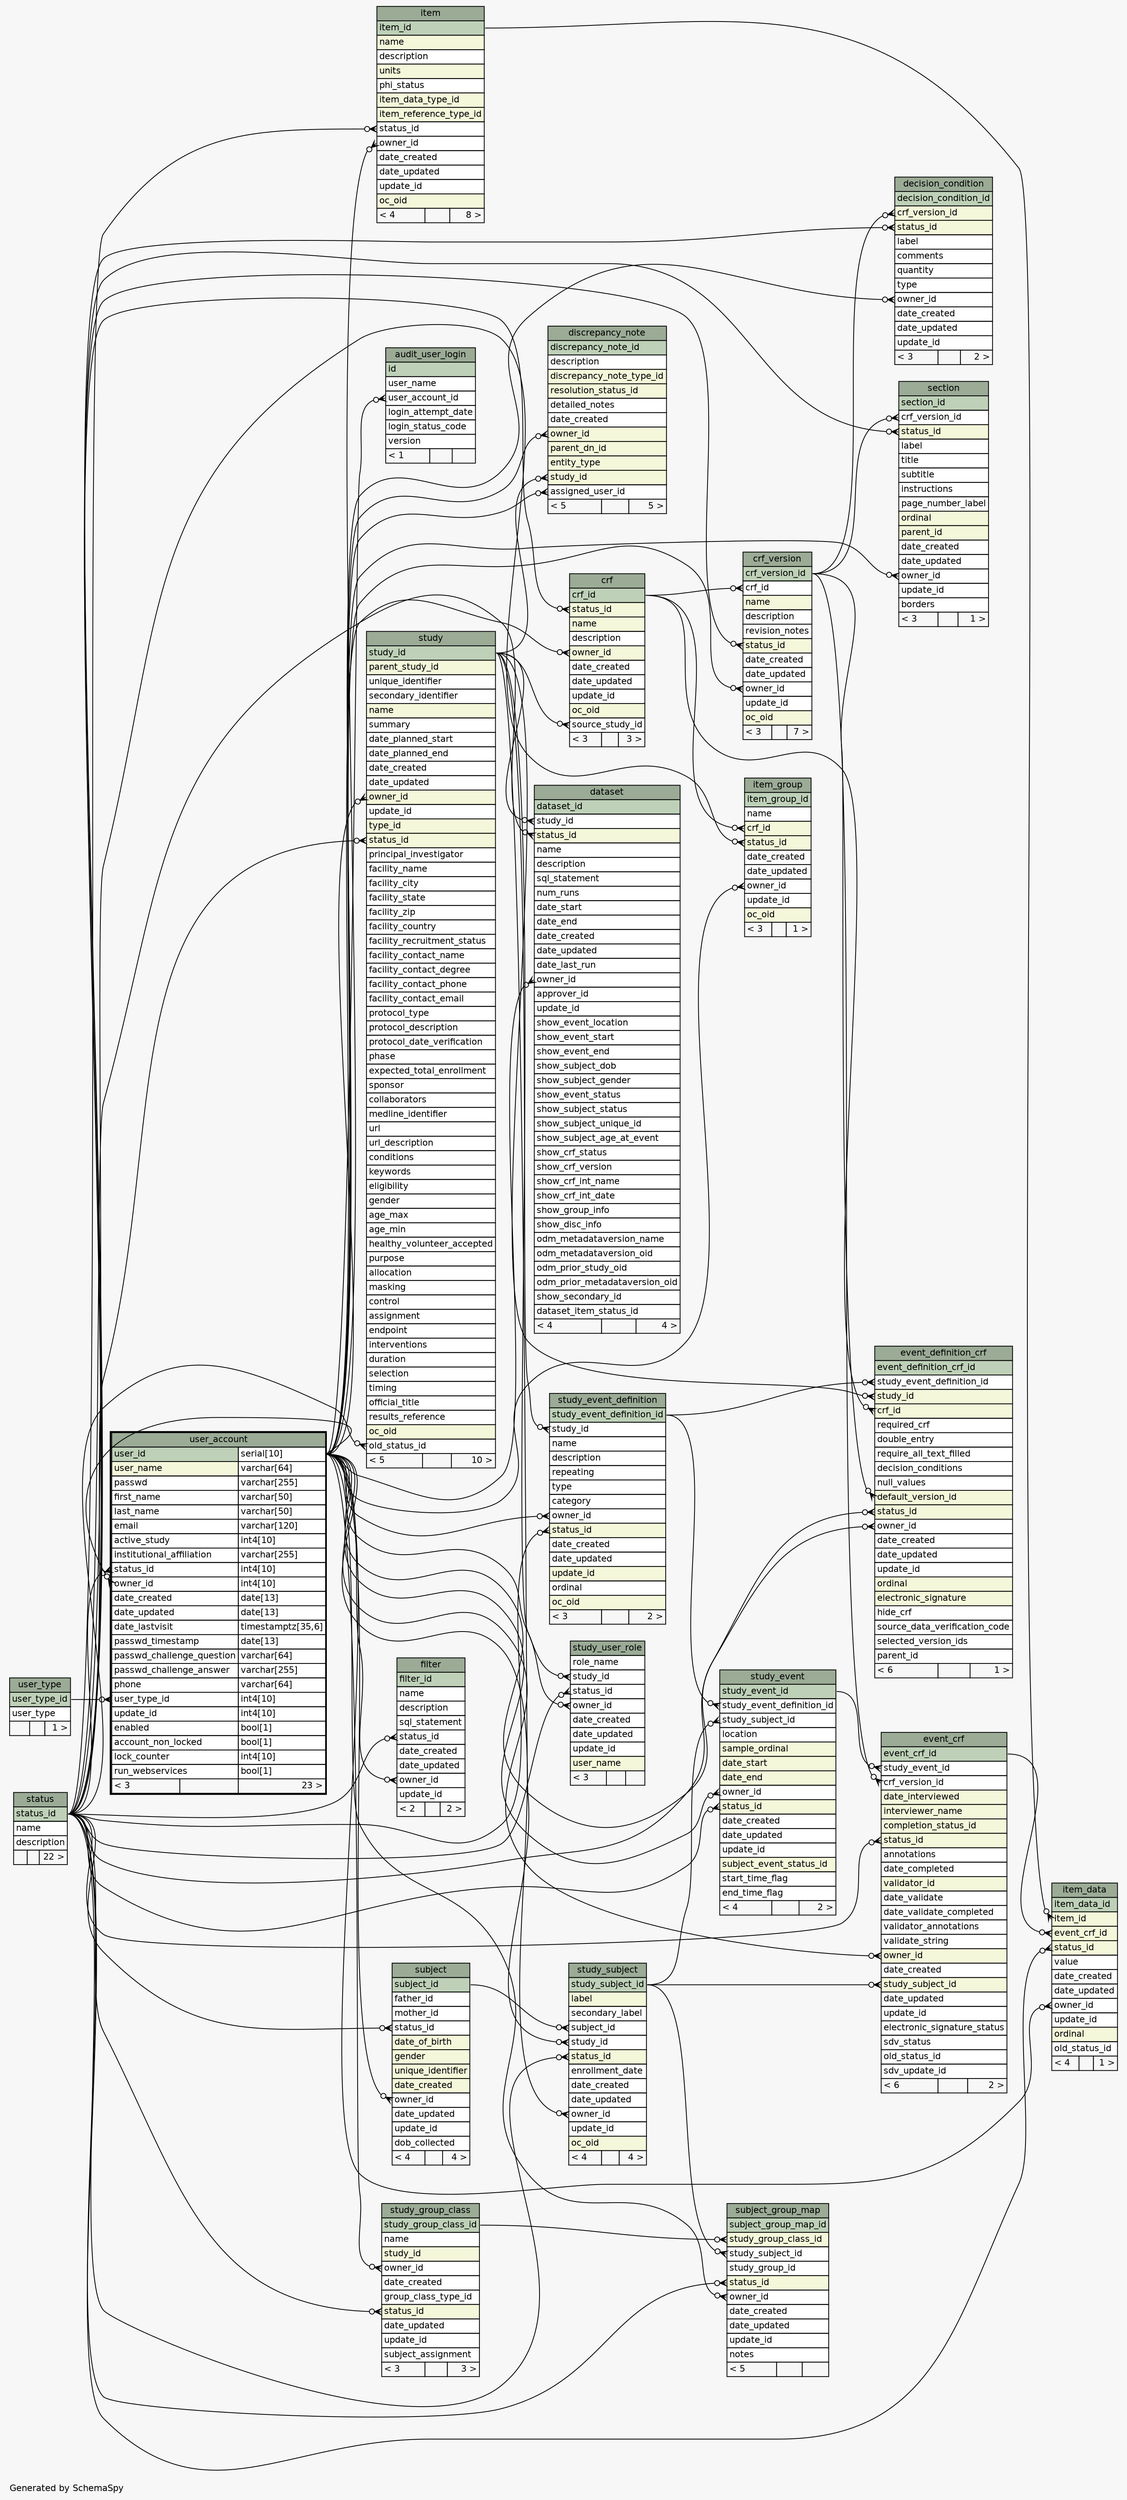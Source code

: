 // dot 2.28.0 on Windows Vista 6.0
// SchemaSpy rev 590
digraph "oneDegreeRelationshipsDiagram" {
  graph [
    rankdir="RL"
    bgcolor="#f7f7f7"
    label="\nGenerated by SchemaSpy"
    labeljust="l"
    nodesep="0.18"
    ranksep="0.46"
    fontname="Helvetica"
    fontsize="11"
  ];
  node [
    fontname="Helvetica"
    fontsize="11"
    shape="plaintext"
  ];
  edge [
    arrowsize="0.8"
  ];
  "audit_user_login":"user_account_id":w -> "user_account":"user_id.type":e [arrowhead=none dir=back arrowtail=crowodot];
  "crf":"owner_id":w -> "user_account":"user_id.type":e [arrowhead=none dir=back arrowtail=crowodot];
  "crf":"source_study_id":w -> "study":"study_id":e [arrowhead=none dir=back arrowtail=crowodot];
  "crf":"status_id":w -> "status":"status_id":e [arrowhead=none dir=back arrowtail=crowodot];
  "crf_version":"crf_id":w -> "crf":"crf_id":e [arrowhead=none dir=back arrowtail=crowodot];
  "crf_version":"owner_id":w -> "user_account":"user_id.type":e [arrowhead=none dir=back arrowtail=crowodot];
  "crf_version":"status_id":w -> "status":"status_id":e [arrowhead=none dir=back arrowtail=crowodot];
  "dataset":"owner_id":w -> "user_account":"user_id.type":e [arrowhead=none dir=back arrowtail=crowodot];
  "dataset":"status_id":w -> "status":"status_id":e [arrowhead=none dir=back arrowtail=crowodot];
  "dataset":"study_id":w -> "study":"study_id":e [arrowhead=none dir=back arrowtail=crowodot];
  "decision_condition":"crf_version_id":w -> "crf_version":"crf_version_id":e [arrowhead=none dir=back arrowtail=crowodot];
  "decision_condition":"owner_id":w -> "user_account":"user_id.type":e [arrowhead=none dir=back arrowtail=crowodot];
  "decision_condition":"status_id":w -> "status":"status_id":e [arrowhead=none dir=back arrowtail=crowodot];
  "discrepancy_note":"assigned_user_id":w -> "user_account":"user_id.type":e [arrowhead=none dir=back arrowtail=crowodot];
  "discrepancy_note":"owner_id":w -> "user_account":"user_id.type":e [arrowhead=none dir=back arrowtail=crowodot];
  "discrepancy_note":"study_id":w -> "study":"study_id":e [arrowhead=none dir=back arrowtail=crowodot];
  "event_crf":"crf_version_id":w -> "crf_version":"crf_version_id":e [arrowhead=none dir=back arrowtail=crowodot];
  "event_crf":"owner_id":w -> "user_account":"user_id.type":e [arrowhead=none dir=back arrowtail=crowodot];
  "event_crf":"status_id":w -> "status":"status_id":e [arrowhead=none dir=back arrowtail=crowodot];
  "event_crf":"study_event_id":w -> "study_event":"study_event_id":e [arrowhead=none dir=back arrowtail=crowodot];
  "event_crf":"study_subject_id":w -> "study_subject":"study_subject_id":e [arrowhead=none dir=back arrowtail=crowodot];
  "event_definition_crf":"crf_id":w -> "crf":"crf_id":e [arrowhead=none dir=back arrowtail=crowodot];
  "event_definition_crf":"default_version_id":w -> "crf_version":"crf_version_id":e [arrowhead=none dir=back arrowtail=crowodot];
  "event_definition_crf":"owner_id":w -> "user_account":"user_id.type":e [arrowhead=none dir=back arrowtail=crowodot];
  "event_definition_crf":"status_id":w -> "status":"status_id":e [arrowhead=none dir=back arrowtail=crowodot];
  "event_definition_crf":"study_event_definition_id":w -> "study_event_definition":"study_event_definition_id":e [arrowhead=none dir=back arrowtail=crowodot];
  "event_definition_crf":"study_id":w -> "study":"study_id":e [arrowhead=none dir=back arrowtail=crowodot];
  "filter":"owner_id":w -> "user_account":"user_id.type":e [arrowhead=none dir=back arrowtail=crowodot];
  "filter":"status_id":w -> "status":"status_id":e [arrowhead=none dir=back arrowtail=crowodot];
  "item":"owner_id":w -> "user_account":"user_id.type":e [arrowhead=none dir=back arrowtail=crowodot];
  "item":"status_id":w -> "status":"status_id":e [arrowhead=none dir=back arrowtail=crowodot];
  "item_data":"event_crf_id":w -> "event_crf":"event_crf_id":e [arrowhead=none dir=back arrowtail=crowodot];
  "item_data":"item_id":w -> "item":"item_id":e [arrowhead=none dir=back arrowtail=crowodot];
  "item_data":"owner_id":w -> "user_account":"user_id.type":e [arrowhead=none dir=back arrowtail=crowodot];
  "item_data":"status_id":w -> "status":"status_id":e [arrowhead=none dir=back arrowtail=crowodot];
  "item_group":"crf_id":w -> "crf":"crf_id":e [arrowhead=none dir=back arrowtail=crowodot];
  "item_group":"owner_id":w -> "user_account":"user_id.type":e [arrowhead=none dir=back arrowtail=crowodot];
  "item_group":"status_id":w -> "status":"status_id":e [arrowhead=none dir=back arrowtail=crowodot];
  "section":"crf_version_id":w -> "crf_version":"crf_version_id":e [arrowhead=none dir=back arrowtail=crowodot];
  "section":"owner_id":w -> "user_account":"user_id.type":e [arrowhead=none dir=back arrowtail=crowodot];
  "section":"status_id":w -> "status":"status_id":e [arrowhead=none dir=back arrowtail=crowodot];
  "study":"old_status_id":w -> "status":"status_id":e [arrowhead=none dir=back arrowtail=crowodot];
  "study":"owner_id":w -> "user_account":"user_id.type":e [arrowhead=none dir=back arrowtail=crowodot];
  "study":"status_id":w -> "status":"status_id":e [arrowhead=none dir=back arrowtail=crowodot];
  "study_event":"owner_id":w -> "user_account":"user_id.type":e [arrowhead=none dir=back arrowtail=crowodot];
  "study_event":"status_id":w -> "status":"status_id":e [arrowhead=none dir=back arrowtail=crowodot];
  "study_event":"study_event_definition_id":w -> "study_event_definition":"study_event_definition_id":e [arrowhead=none dir=back arrowtail=crowodot];
  "study_event":"study_subject_id":w -> "study_subject":"study_subject_id":e [arrowhead=none dir=back arrowtail=crowodot];
  "study_event_definition":"owner_id":w -> "user_account":"user_id.type":e [arrowhead=none dir=back arrowtail=crowodot];
  "study_event_definition":"status_id":w -> "status":"status_id":e [arrowhead=none dir=back arrowtail=crowodot];
  "study_event_definition":"study_id":w -> "study":"study_id":e [arrowhead=none dir=back arrowtail=crowodot];
  "study_group_class":"owner_id":w -> "user_account":"user_id.type":e [arrowhead=none dir=back arrowtail=crowodot];
  "study_group_class":"status_id":w -> "status":"status_id":e [arrowhead=none dir=back arrowtail=crowodot];
  "study_subject":"owner_id":w -> "user_account":"user_id.type":e [arrowhead=none dir=back arrowtail=crowodot];
  "study_subject":"status_id":w -> "status":"status_id":e [arrowhead=none dir=back arrowtail=crowodot];
  "study_subject":"study_id":w -> "study":"study_id":e [arrowhead=none dir=back arrowtail=crowodot];
  "study_subject":"subject_id":w -> "subject":"subject_id":e [arrowhead=none dir=back arrowtail=crowodot];
  "study_user_role":"owner_id":w -> "user_account":"user_id.type":e [arrowhead=none dir=back arrowtail=crowodot];
  "study_user_role":"status_id":w -> "status":"status_id":e [arrowhead=none dir=back arrowtail=crowodot];
  "study_user_role":"study_id":w -> "study":"study_id":e [arrowhead=none dir=back arrowtail=crowodot];
  "subject":"owner_id":w -> "user_account":"user_id.type":e [arrowhead=none dir=back arrowtail=crowodot];
  "subject":"status_id":w -> "status":"status_id":e [arrowhead=none dir=back arrowtail=crowodot];
  "subject_group_map":"owner_id":w -> "user_account":"user_id.type":e [arrowhead=none dir=back arrowtail=crowodot];
  "subject_group_map":"status_id":w -> "status":"status_id":e [arrowhead=none dir=back arrowtail=crowodot];
  "subject_group_map":"study_group_class_id":w -> "study_group_class":"study_group_class_id":e [arrowhead=none dir=back arrowtail=crowodot];
  "subject_group_map":"study_subject_id":w -> "study_subject":"study_subject_id":e [arrowhead=none dir=back arrowtail=crowodot];
  "user_account":"owner_id":w -> "user_account":"user_id.type":e [arrowhead=none dir=back arrowtail=crowodot];
  "user_account":"status_id":w -> "status":"status_id":e [arrowhead=none dir=back arrowtail=crowodot];
  "user_account":"user_type_id":w -> "user_type":"user_type_id":e [arrowhead=none dir=back arrowtail=crowodot];
  "audit_user_login" [
    label=<
    <TABLE BORDER="0" CELLBORDER="1" CELLSPACING="0" BGCOLOR="#ffffff">
      <TR><TD COLSPAN="3" BGCOLOR="#9bab96" ALIGN="CENTER">audit_user_login</TD></TR>
      <TR><TD PORT="id" COLSPAN="3" BGCOLOR="#bed1b8" ALIGN="LEFT">id</TD></TR>
      <TR><TD PORT="user_name" COLSPAN="3" ALIGN="LEFT">user_name</TD></TR>
      <TR><TD PORT="user_account_id" COLSPAN="3" ALIGN="LEFT">user_account_id</TD></TR>
      <TR><TD PORT="login_attempt_date" COLSPAN="3" ALIGN="LEFT">login_attempt_date</TD></TR>
      <TR><TD PORT="login_status_code" COLSPAN="3" ALIGN="LEFT">login_status_code</TD></TR>
      <TR><TD PORT="version" COLSPAN="3" ALIGN="LEFT">version</TD></TR>
      <TR><TD ALIGN="LEFT" BGCOLOR="#f7f7f7">&lt; 1</TD><TD ALIGN="RIGHT" BGCOLOR="#f7f7f7">  </TD><TD ALIGN="RIGHT" BGCOLOR="#f7f7f7">  </TD></TR>
    </TABLE>>
    URL="audit_user_login.html"
    tooltip="audit_user_login"
  ];
  "crf" [
    label=<
    <TABLE BORDER="0" CELLBORDER="1" CELLSPACING="0" BGCOLOR="#ffffff">
      <TR><TD COLSPAN="3" BGCOLOR="#9bab96" ALIGN="CENTER">crf</TD></TR>
      <TR><TD PORT="crf_id" COLSPAN="3" BGCOLOR="#bed1b8" ALIGN="LEFT">crf_id</TD></TR>
      <TR><TD PORT="status_id" COLSPAN="3" BGCOLOR="#f4f7da" ALIGN="LEFT">status_id</TD></TR>
      <TR><TD PORT="name" COLSPAN="3" BGCOLOR="#f4f7da" ALIGN="LEFT">name</TD></TR>
      <TR><TD PORT="description" COLSPAN="3" ALIGN="LEFT">description</TD></TR>
      <TR><TD PORT="owner_id" COLSPAN="3" BGCOLOR="#f4f7da" ALIGN="LEFT">owner_id</TD></TR>
      <TR><TD PORT="date_created" COLSPAN="3" ALIGN="LEFT">date_created</TD></TR>
      <TR><TD PORT="date_updated" COLSPAN="3" ALIGN="LEFT">date_updated</TD></TR>
      <TR><TD PORT="update_id" COLSPAN="3" ALIGN="LEFT">update_id</TD></TR>
      <TR><TD PORT="oc_oid" COLSPAN="3" BGCOLOR="#f4f7da" ALIGN="LEFT">oc_oid</TD></TR>
      <TR><TD PORT="source_study_id" COLSPAN="3" ALIGN="LEFT">source_study_id</TD></TR>
      <TR><TD ALIGN="LEFT" BGCOLOR="#f7f7f7">&lt; 3</TD><TD ALIGN="RIGHT" BGCOLOR="#f7f7f7">  </TD><TD ALIGN="RIGHT" BGCOLOR="#f7f7f7">3 &gt;</TD></TR>
    </TABLE>>
    URL="crf.html"
    tooltip="crf"
  ];
  "crf_version" [
    label=<
    <TABLE BORDER="0" CELLBORDER="1" CELLSPACING="0" BGCOLOR="#ffffff">
      <TR><TD COLSPAN="3" BGCOLOR="#9bab96" ALIGN="CENTER">crf_version</TD></TR>
      <TR><TD PORT="crf_version_id" COLSPAN="3" BGCOLOR="#bed1b8" ALIGN="LEFT">crf_version_id</TD></TR>
      <TR><TD PORT="crf_id" COLSPAN="3" ALIGN="LEFT">crf_id</TD></TR>
      <TR><TD PORT="name" COLSPAN="3" BGCOLOR="#f4f7da" ALIGN="LEFT">name</TD></TR>
      <TR><TD PORT="description" COLSPAN="3" ALIGN="LEFT">description</TD></TR>
      <TR><TD PORT="revision_notes" COLSPAN="3" ALIGN="LEFT">revision_notes</TD></TR>
      <TR><TD PORT="status_id" COLSPAN="3" BGCOLOR="#f4f7da" ALIGN="LEFT">status_id</TD></TR>
      <TR><TD PORT="date_created" COLSPAN="3" ALIGN="LEFT">date_created</TD></TR>
      <TR><TD PORT="date_updated" COLSPAN="3" ALIGN="LEFT">date_updated</TD></TR>
      <TR><TD PORT="owner_id" COLSPAN="3" ALIGN="LEFT">owner_id</TD></TR>
      <TR><TD PORT="update_id" COLSPAN="3" ALIGN="LEFT">update_id</TD></TR>
      <TR><TD PORT="oc_oid" COLSPAN="3" BGCOLOR="#f4f7da" ALIGN="LEFT">oc_oid</TD></TR>
      <TR><TD ALIGN="LEFT" BGCOLOR="#f7f7f7">&lt; 3</TD><TD ALIGN="RIGHT" BGCOLOR="#f7f7f7">  </TD><TD ALIGN="RIGHT" BGCOLOR="#f7f7f7">7 &gt;</TD></TR>
    </TABLE>>
    URL="crf_version.html"
    tooltip="crf_version"
  ];
  "dataset" [
    label=<
    <TABLE BORDER="0" CELLBORDER="1" CELLSPACING="0" BGCOLOR="#ffffff">
      <TR><TD COLSPAN="3" BGCOLOR="#9bab96" ALIGN="CENTER">dataset</TD></TR>
      <TR><TD PORT="dataset_id" COLSPAN="3" BGCOLOR="#bed1b8" ALIGN="LEFT">dataset_id</TD></TR>
      <TR><TD PORT="study_id" COLSPAN="3" ALIGN="LEFT">study_id</TD></TR>
      <TR><TD PORT="status_id" COLSPAN="3" BGCOLOR="#f4f7da" ALIGN="LEFT">status_id</TD></TR>
      <TR><TD PORT="name" COLSPAN="3" ALIGN="LEFT">name</TD></TR>
      <TR><TD PORT="description" COLSPAN="3" ALIGN="LEFT">description</TD></TR>
      <TR><TD PORT="sql_statement" COLSPAN="3" ALIGN="LEFT">sql_statement</TD></TR>
      <TR><TD PORT="num_runs" COLSPAN="3" ALIGN="LEFT">num_runs</TD></TR>
      <TR><TD PORT="date_start" COLSPAN="3" ALIGN="LEFT">date_start</TD></TR>
      <TR><TD PORT="date_end" COLSPAN="3" ALIGN="LEFT">date_end</TD></TR>
      <TR><TD PORT="date_created" COLSPAN="3" ALIGN="LEFT">date_created</TD></TR>
      <TR><TD PORT="date_updated" COLSPAN="3" ALIGN="LEFT">date_updated</TD></TR>
      <TR><TD PORT="date_last_run" COLSPAN="3" ALIGN="LEFT">date_last_run</TD></TR>
      <TR><TD PORT="owner_id" COLSPAN="3" ALIGN="LEFT">owner_id</TD></TR>
      <TR><TD PORT="approver_id" COLSPAN="3" ALIGN="LEFT">approver_id</TD></TR>
      <TR><TD PORT="update_id" COLSPAN="3" ALIGN="LEFT">update_id</TD></TR>
      <TR><TD PORT="show_event_location" COLSPAN="3" ALIGN="LEFT">show_event_location</TD></TR>
      <TR><TD PORT="show_event_start" COLSPAN="3" ALIGN="LEFT">show_event_start</TD></TR>
      <TR><TD PORT="show_event_end" COLSPAN="3" ALIGN="LEFT">show_event_end</TD></TR>
      <TR><TD PORT="show_subject_dob" COLSPAN="3" ALIGN="LEFT">show_subject_dob</TD></TR>
      <TR><TD PORT="show_subject_gender" COLSPAN="3" ALIGN="LEFT">show_subject_gender</TD></TR>
      <TR><TD PORT="show_event_status" COLSPAN="3" ALIGN="LEFT">show_event_status</TD></TR>
      <TR><TD PORT="show_subject_status" COLSPAN="3" ALIGN="LEFT">show_subject_status</TD></TR>
      <TR><TD PORT="show_subject_unique_id" COLSPAN="3" ALIGN="LEFT">show_subject_unique_id</TD></TR>
      <TR><TD PORT="show_subject_age_at_event" COLSPAN="3" ALIGN="LEFT">show_subject_age_at_event</TD></TR>
      <TR><TD PORT="show_crf_status" COLSPAN="3" ALIGN="LEFT">show_crf_status</TD></TR>
      <TR><TD PORT="show_crf_version" COLSPAN="3" ALIGN="LEFT">show_crf_version</TD></TR>
      <TR><TD PORT="show_crf_int_name" COLSPAN="3" ALIGN="LEFT">show_crf_int_name</TD></TR>
      <TR><TD PORT="show_crf_int_date" COLSPAN="3" ALIGN="LEFT">show_crf_int_date</TD></TR>
      <TR><TD PORT="show_group_info" COLSPAN="3" ALIGN="LEFT">show_group_info</TD></TR>
      <TR><TD PORT="show_disc_info" COLSPAN="3" ALIGN="LEFT">show_disc_info</TD></TR>
      <TR><TD PORT="odm_metadataversion_name" COLSPAN="3" ALIGN="LEFT">odm_metadataversion_name</TD></TR>
      <TR><TD PORT="odm_metadataversion_oid" COLSPAN="3" ALIGN="LEFT">odm_metadataversion_oid</TD></TR>
      <TR><TD PORT="odm_prior_study_oid" COLSPAN="3" ALIGN="LEFT">odm_prior_study_oid</TD></TR>
      <TR><TD PORT="odm_prior_metadataversion_oid" COLSPAN="3" ALIGN="LEFT">odm_prior_metadataversion_oid</TD></TR>
      <TR><TD PORT="show_secondary_id" COLSPAN="3" ALIGN="LEFT">show_secondary_id</TD></TR>
      <TR><TD PORT="dataset_item_status_id" COLSPAN="3" ALIGN="LEFT">dataset_item_status_id</TD></TR>
      <TR><TD ALIGN="LEFT" BGCOLOR="#f7f7f7">&lt; 4</TD><TD ALIGN="RIGHT" BGCOLOR="#f7f7f7">  </TD><TD ALIGN="RIGHT" BGCOLOR="#f7f7f7">4 &gt;</TD></TR>
    </TABLE>>
    URL="dataset.html"
    tooltip="dataset"
  ];
  "decision_condition" [
    label=<
    <TABLE BORDER="0" CELLBORDER="1" CELLSPACING="0" BGCOLOR="#ffffff">
      <TR><TD COLSPAN="3" BGCOLOR="#9bab96" ALIGN="CENTER">decision_condition</TD></TR>
      <TR><TD PORT="decision_condition_id" COLSPAN="3" BGCOLOR="#bed1b8" ALIGN="LEFT">decision_condition_id</TD></TR>
      <TR><TD PORT="crf_version_id" COLSPAN="3" BGCOLOR="#f4f7da" ALIGN="LEFT">crf_version_id</TD></TR>
      <TR><TD PORT="status_id" COLSPAN="3" BGCOLOR="#f4f7da" ALIGN="LEFT">status_id</TD></TR>
      <TR><TD PORT="label" COLSPAN="3" ALIGN="LEFT">label</TD></TR>
      <TR><TD PORT="comments" COLSPAN="3" ALIGN="LEFT">comments</TD></TR>
      <TR><TD PORT="quantity" COLSPAN="3" ALIGN="LEFT">quantity</TD></TR>
      <TR><TD PORT="type" COLSPAN="3" ALIGN="LEFT">type</TD></TR>
      <TR><TD PORT="owner_id" COLSPAN="3" ALIGN="LEFT">owner_id</TD></TR>
      <TR><TD PORT="date_created" COLSPAN="3" ALIGN="LEFT">date_created</TD></TR>
      <TR><TD PORT="date_updated" COLSPAN="3" ALIGN="LEFT">date_updated</TD></TR>
      <TR><TD PORT="update_id" COLSPAN="3" ALIGN="LEFT">update_id</TD></TR>
      <TR><TD ALIGN="LEFT" BGCOLOR="#f7f7f7">&lt; 3</TD><TD ALIGN="RIGHT" BGCOLOR="#f7f7f7">  </TD><TD ALIGN="RIGHT" BGCOLOR="#f7f7f7">2 &gt;</TD></TR>
    </TABLE>>
    URL="decision_condition.html"
    tooltip="decision_condition"
  ];
  "discrepancy_note" [
    label=<
    <TABLE BORDER="0" CELLBORDER="1" CELLSPACING="0" BGCOLOR="#ffffff">
      <TR><TD COLSPAN="3" BGCOLOR="#9bab96" ALIGN="CENTER">discrepancy_note</TD></TR>
      <TR><TD PORT="discrepancy_note_id" COLSPAN="3" BGCOLOR="#bed1b8" ALIGN="LEFT">discrepancy_note_id</TD></TR>
      <TR><TD PORT="description" COLSPAN="3" ALIGN="LEFT">description</TD></TR>
      <TR><TD PORT="discrepancy_note_type_id" COLSPAN="3" BGCOLOR="#f4f7da" ALIGN="LEFT">discrepancy_note_type_id</TD></TR>
      <TR><TD PORT="resolution_status_id" COLSPAN="3" BGCOLOR="#f4f7da" ALIGN="LEFT">resolution_status_id</TD></TR>
      <TR><TD PORT="detailed_notes" COLSPAN="3" ALIGN="LEFT">detailed_notes</TD></TR>
      <TR><TD PORT="date_created" COLSPAN="3" ALIGN="LEFT">date_created</TD></TR>
      <TR><TD PORT="owner_id" COLSPAN="3" BGCOLOR="#f4f7da" ALIGN="LEFT">owner_id</TD></TR>
      <TR><TD PORT="parent_dn_id" COLSPAN="3" BGCOLOR="#f4f7da" ALIGN="LEFT">parent_dn_id</TD></TR>
      <TR><TD PORT="entity_type" COLSPAN="3" BGCOLOR="#f4f7da" ALIGN="LEFT">entity_type</TD></TR>
      <TR><TD PORT="study_id" COLSPAN="3" BGCOLOR="#f4f7da" ALIGN="LEFT">study_id</TD></TR>
      <TR><TD PORT="assigned_user_id" COLSPAN="3" ALIGN="LEFT">assigned_user_id</TD></TR>
      <TR><TD ALIGN="LEFT" BGCOLOR="#f7f7f7">&lt; 5</TD><TD ALIGN="RIGHT" BGCOLOR="#f7f7f7">  </TD><TD ALIGN="RIGHT" BGCOLOR="#f7f7f7">5 &gt;</TD></TR>
    </TABLE>>
    URL="discrepancy_note.html"
    tooltip="discrepancy_note"
  ];
  "event_crf" [
    label=<
    <TABLE BORDER="0" CELLBORDER="1" CELLSPACING="0" BGCOLOR="#ffffff">
      <TR><TD COLSPAN="3" BGCOLOR="#9bab96" ALIGN="CENTER">event_crf</TD></TR>
      <TR><TD PORT="event_crf_id" COLSPAN="3" BGCOLOR="#bed1b8" ALIGN="LEFT">event_crf_id</TD></TR>
      <TR><TD PORT="study_event_id" COLSPAN="3" ALIGN="LEFT">study_event_id</TD></TR>
      <TR><TD PORT="crf_version_id" COLSPAN="3" ALIGN="LEFT">crf_version_id</TD></TR>
      <TR><TD PORT="date_interviewed" COLSPAN="3" BGCOLOR="#f4f7da" ALIGN="LEFT">date_interviewed</TD></TR>
      <TR><TD PORT="interviewer_name" COLSPAN="3" BGCOLOR="#f4f7da" ALIGN="LEFT">interviewer_name</TD></TR>
      <TR><TD PORT="completion_status_id" COLSPAN="3" BGCOLOR="#f4f7da" ALIGN="LEFT">completion_status_id</TD></TR>
      <TR><TD PORT="status_id" COLSPAN="3" BGCOLOR="#f4f7da" ALIGN="LEFT">status_id</TD></TR>
      <TR><TD PORT="annotations" COLSPAN="3" ALIGN="LEFT">annotations</TD></TR>
      <TR><TD PORT="date_completed" COLSPAN="3" ALIGN="LEFT">date_completed</TD></TR>
      <TR><TD PORT="validator_id" COLSPAN="3" BGCOLOR="#f4f7da" ALIGN="LEFT">validator_id</TD></TR>
      <TR><TD PORT="date_validate" COLSPAN="3" ALIGN="LEFT">date_validate</TD></TR>
      <TR><TD PORT="date_validate_completed" COLSPAN="3" ALIGN="LEFT">date_validate_completed</TD></TR>
      <TR><TD PORT="validator_annotations" COLSPAN="3" ALIGN="LEFT">validator_annotations</TD></TR>
      <TR><TD PORT="validate_string" COLSPAN="3" ALIGN="LEFT">validate_string</TD></TR>
      <TR><TD PORT="owner_id" COLSPAN="3" BGCOLOR="#f4f7da" ALIGN="LEFT">owner_id</TD></TR>
      <TR><TD PORT="date_created" COLSPAN="3" ALIGN="LEFT">date_created</TD></TR>
      <TR><TD PORT="study_subject_id" COLSPAN="3" BGCOLOR="#f4f7da" ALIGN="LEFT">study_subject_id</TD></TR>
      <TR><TD PORT="date_updated" COLSPAN="3" ALIGN="LEFT">date_updated</TD></TR>
      <TR><TD PORT="update_id" COLSPAN="3" ALIGN="LEFT">update_id</TD></TR>
      <TR><TD PORT="electronic_signature_status" COLSPAN="3" ALIGN="LEFT">electronic_signature_status</TD></TR>
      <TR><TD PORT="sdv_status" COLSPAN="3" ALIGN="LEFT">sdv_status</TD></TR>
      <TR><TD PORT="old_status_id" COLSPAN="3" ALIGN="LEFT">old_status_id</TD></TR>
      <TR><TD PORT="sdv_update_id" COLSPAN="3" ALIGN="LEFT">sdv_update_id</TD></TR>
      <TR><TD ALIGN="LEFT" BGCOLOR="#f7f7f7">&lt; 6</TD><TD ALIGN="RIGHT" BGCOLOR="#f7f7f7">  </TD><TD ALIGN="RIGHT" BGCOLOR="#f7f7f7">2 &gt;</TD></TR>
    </TABLE>>
    URL="event_crf.html"
    tooltip="event_crf"
  ];
  "event_definition_crf" [
    label=<
    <TABLE BORDER="0" CELLBORDER="1" CELLSPACING="0" BGCOLOR="#ffffff">
      <TR><TD COLSPAN="3" BGCOLOR="#9bab96" ALIGN="CENTER">event_definition_crf</TD></TR>
      <TR><TD PORT="event_definition_crf_id" COLSPAN="3" BGCOLOR="#bed1b8" ALIGN="LEFT">event_definition_crf_id</TD></TR>
      <TR><TD PORT="study_event_definition_id" COLSPAN="3" ALIGN="LEFT">study_event_definition_id</TD></TR>
      <TR><TD PORT="study_id" COLSPAN="3" BGCOLOR="#f4f7da" ALIGN="LEFT">study_id</TD></TR>
      <TR><TD PORT="crf_id" COLSPAN="3" BGCOLOR="#f4f7da" ALIGN="LEFT">crf_id</TD></TR>
      <TR><TD PORT="required_crf" COLSPAN="3" ALIGN="LEFT">required_crf</TD></TR>
      <TR><TD PORT="double_entry" COLSPAN="3" ALIGN="LEFT">double_entry</TD></TR>
      <TR><TD PORT="require_all_text_filled" COLSPAN="3" ALIGN="LEFT">require_all_text_filled</TD></TR>
      <TR><TD PORT="decision_conditions" COLSPAN="3" ALIGN="LEFT">decision_conditions</TD></TR>
      <TR><TD PORT="null_values" COLSPAN="3" ALIGN="LEFT">null_values</TD></TR>
      <TR><TD PORT="default_version_id" COLSPAN="3" BGCOLOR="#f4f7da" ALIGN="LEFT">default_version_id</TD></TR>
      <TR><TD PORT="status_id" COLSPAN="3" BGCOLOR="#f4f7da" ALIGN="LEFT">status_id</TD></TR>
      <TR><TD PORT="owner_id" COLSPAN="3" ALIGN="LEFT">owner_id</TD></TR>
      <TR><TD PORT="date_created" COLSPAN="3" ALIGN="LEFT">date_created</TD></TR>
      <TR><TD PORT="date_updated" COLSPAN="3" ALIGN="LEFT">date_updated</TD></TR>
      <TR><TD PORT="update_id" COLSPAN="3" ALIGN="LEFT">update_id</TD></TR>
      <TR><TD PORT="ordinal" COLSPAN="3" BGCOLOR="#f4f7da" ALIGN="LEFT">ordinal</TD></TR>
      <TR><TD PORT="electronic_signature" COLSPAN="3" BGCOLOR="#f4f7da" ALIGN="LEFT">electronic_signature</TD></TR>
      <TR><TD PORT="hide_crf" COLSPAN="3" ALIGN="LEFT">hide_crf</TD></TR>
      <TR><TD PORT="source_data_verification_code" COLSPAN="3" ALIGN="LEFT">source_data_verification_code</TD></TR>
      <TR><TD PORT="selected_version_ids" COLSPAN="3" ALIGN="LEFT">selected_version_ids</TD></TR>
      <TR><TD PORT="parent_id" COLSPAN="3" ALIGN="LEFT">parent_id</TD></TR>
      <TR><TD ALIGN="LEFT" BGCOLOR="#f7f7f7">&lt; 6</TD><TD ALIGN="RIGHT" BGCOLOR="#f7f7f7">  </TD><TD ALIGN="RIGHT" BGCOLOR="#f7f7f7">1 &gt;</TD></TR>
    </TABLE>>
    URL="event_definition_crf.html"
    tooltip="event_definition_crf"
  ];
  "filter" [
    label=<
    <TABLE BORDER="0" CELLBORDER="1" CELLSPACING="0" BGCOLOR="#ffffff">
      <TR><TD COLSPAN="3" BGCOLOR="#9bab96" ALIGN="CENTER">filter</TD></TR>
      <TR><TD PORT="filter_id" COLSPAN="3" BGCOLOR="#bed1b8" ALIGN="LEFT">filter_id</TD></TR>
      <TR><TD PORT="name" COLSPAN="3" ALIGN="LEFT">name</TD></TR>
      <TR><TD PORT="description" COLSPAN="3" ALIGN="LEFT">description</TD></TR>
      <TR><TD PORT="sql_statement" COLSPAN="3" ALIGN="LEFT">sql_statement</TD></TR>
      <TR><TD PORT="status_id" COLSPAN="3" ALIGN="LEFT">status_id</TD></TR>
      <TR><TD PORT="date_created" COLSPAN="3" ALIGN="LEFT">date_created</TD></TR>
      <TR><TD PORT="date_updated" COLSPAN="3" ALIGN="LEFT">date_updated</TD></TR>
      <TR><TD PORT="owner_id" COLSPAN="3" ALIGN="LEFT">owner_id</TD></TR>
      <TR><TD PORT="update_id" COLSPAN="3" ALIGN="LEFT">update_id</TD></TR>
      <TR><TD ALIGN="LEFT" BGCOLOR="#f7f7f7">&lt; 2</TD><TD ALIGN="RIGHT" BGCOLOR="#f7f7f7">  </TD><TD ALIGN="RIGHT" BGCOLOR="#f7f7f7">2 &gt;</TD></TR>
    </TABLE>>
    URL="filter.html"
    tooltip="filter"
  ];
  "item" [
    label=<
    <TABLE BORDER="0" CELLBORDER="1" CELLSPACING="0" BGCOLOR="#ffffff">
      <TR><TD COLSPAN="3" BGCOLOR="#9bab96" ALIGN="CENTER">item</TD></TR>
      <TR><TD PORT="item_id" COLSPAN="3" BGCOLOR="#bed1b8" ALIGN="LEFT">item_id</TD></TR>
      <TR><TD PORT="name" COLSPAN="3" BGCOLOR="#f4f7da" ALIGN="LEFT">name</TD></TR>
      <TR><TD PORT="description" COLSPAN="3" ALIGN="LEFT">description</TD></TR>
      <TR><TD PORT="units" COLSPAN="3" BGCOLOR="#f4f7da" ALIGN="LEFT">units</TD></TR>
      <TR><TD PORT="phi_status" COLSPAN="3" ALIGN="LEFT">phi_status</TD></TR>
      <TR><TD PORT="item_data_type_id" COLSPAN="3" BGCOLOR="#f4f7da" ALIGN="LEFT">item_data_type_id</TD></TR>
      <TR><TD PORT="item_reference_type_id" COLSPAN="3" BGCOLOR="#f4f7da" ALIGN="LEFT">item_reference_type_id</TD></TR>
      <TR><TD PORT="status_id" COLSPAN="3" ALIGN="LEFT">status_id</TD></TR>
      <TR><TD PORT="owner_id" COLSPAN="3" ALIGN="LEFT">owner_id</TD></TR>
      <TR><TD PORT="date_created" COLSPAN="3" ALIGN="LEFT">date_created</TD></TR>
      <TR><TD PORT="date_updated" COLSPAN="3" ALIGN="LEFT">date_updated</TD></TR>
      <TR><TD PORT="update_id" COLSPAN="3" ALIGN="LEFT">update_id</TD></TR>
      <TR><TD PORT="oc_oid" COLSPAN="3" BGCOLOR="#f4f7da" ALIGN="LEFT">oc_oid</TD></TR>
      <TR><TD ALIGN="LEFT" BGCOLOR="#f7f7f7">&lt; 4</TD><TD ALIGN="RIGHT" BGCOLOR="#f7f7f7">  </TD><TD ALIGN="RIGHT" BGCOLOR="#f7f7f7">8 &gt;</TD></TR>
    </TABLE>>
    URL="item.html"
    tooltip="item"
  ];
  "item_data" [
    label=<
    <TABLE BORDER="0" CELLBORDER="1" CELLSPACING="0" BGCOLOR="#ffffff">
      <TR><TD COLSPAN="3" BGCOLOR="#9bab96" ALIGN="CENTER">item_data</TD></TR>
      <TR><TD PORT="item_data_id" COLSPAN="3" BGCOLOR="#bed1b8" ALIGN="LEFT">item_data_id</TD></TR>
      <TR><TD PORT="item_id" COLSPAN="3" BGCOLOR="#f4f7da" ALIGN="LEFT">item_id</TD></TR>
      <TR><TD PORT="event_crf_id" COLSPAN="3" BGCOLOR="#f4f7da" ALIGN="LEFT">event_crf_id</TD></TR>
      <TR><TD PORT="status_id" COLSPAN="3" BGCOLOR="#f4f7da" ALIGN="LEFT">status_id</TD></TR>
      <TR><TD PORT="value" COLSPAN="3" ALIGN="LEFT">value</TD></TR>
      <TR><TD PORT="date_created" COLSPAN="3" ALIGN="LEFT">date_created</TD></TR>
      <TR><TD PORT="date_updated" COLSPAN="3" ALIGN="LEFT">date_updated</TD></TR>
      <TR><TD PORT="owner_id" COLSPAN="3" ALIGN="LEFT">owner_id</TD></TR>
      <TR><TD PORT="update_id" COLSPAN="3" ALIGN="LEFT">update_id</TD></TR>
      <TR><TD PORT="ordinal" COLSPAN="3" BGCOLOR="#f4f7da" ALIGN="LEFT">ordinal</TD></TR>
      <TR><TD PORT="old_status_id" COLSPAN="3" ALIGN="LEFT">old_status_id</TD></TR>
      <TR><TD ALIGN="LEFT" BGCOLOR="#f7f7f7">&lt; 4</TD><TD ALIGN="RIGHT" BGCOLOR="#f7f7f7">  </TD><TD ALIGN="RIGHT" BGCOLOR="#f7f7f7">1 &gt;</TD></TR>
    </TABLE>>
    URL="item_data.html"
    tooltip="item_data"
  ];
  "item_group" [
    label=<
    <TABLE BORDER="0" CELLBORDER="1" CELLSPACING="0" BGCOLOR="#ffffff">
      <TR><TD COLSPAN="3" BGCOLOR="#9bab96" ALIGN="CENTER">item_group</TD></TR>
      <TR><TD PORT="item_group_id" COLSPAN="3" BGCOLOR="#bed1b8" ALIGN="LEFT">item_group_id</TD></TR>
      <TR><TD PORT="name" COLSPAN="3" ALIGN="LEFT">name</TD></TR>
      <TR><TD PORT="crf_id" COLSPAN="3" BGCOLOR="#f4f7da" ALIGN="LEFT">crf_id</TD></TR>
      <TR><TD PORT="status_id" COLSPAN="3" BGCOLOR="#f4f7da" ALIGN="LEFT">status_id</TD></TR>
      <TR><TD PORT="date_created" COLSPAN="3" ALIGN="LEFT">date_created</TD></TR>
      <TR><TD PORT="date_updated" COLSPAN="3" ALIGN="LEFT">date_updated</TD></TR>
      <TR><TD PORT="owner_id" COLSPAN="3" ALIGN="LEFT">owner_id</TD></TR>
      <TR><TD PORT="update_id" COLSPAN="3" ALIGN="LEFT">update_id</TD></TR>
      <TR><TD PORT="oc_oid" COLSPAN="3" BGCOLOR="#f4f7da" ALIGN="LEFT">oc_oid</TD></TR>
      <TR><TD ALIGN="LEFT" BGCOLOR="#f7f7f7">&lt; 3</TD><TD ALIGN="RIGHT" BGCOLOR="#f7f7f7">  </TD><TD ALIGN="RIGHT" BGCOLOR="#f7f7f7">1 &gt;</TD></TR>
    </TABLE>>
    URL="item_group.html"
    tooltip="item_group"
  ];
  "section" [
    label=<
    <TABLE BORDER="0" CELLBORDER="1" CELLSPACING="0" BGCOLOR="#ffffff">
      <TR><TD COLSPAN="3" BGCOLOR="#9bab96" ALIGN="CENTER">section</TD></TR>
      <TR><TD PORT="section_id" COLSPAN="3" BGCOLOR="#bed1b8" ALIGN="LEFT">section_id</TD></TR>
      <TR><TD PORT="crf_version_id" COLSPAN="3" ALIGN="LEFT">crf_version_id</TD></TR>
      <TR><TD PORT="status_id" COLSPAN="3" BGCOLOR="#f4f7da" ALIGN="LEFT">status_id</TD></TR>
      <TR><TD PORT="label" COLSPAN="3" ALIGN="LEFT">label</TD></TR>
      <TR><TD PORT="title" COLSPAN="3" ALIGN="LEFT">title</TD></TR>
      <TR><TD PORT="subtitle" COLSPAN="3" ALIGN="LEFT">subtitle</TD></TR>
      <TR><TD PORT="instructions" COLSPAN="3" ALIGN="LEFT">instructions</TD></TR>
      <TR><TD PORT="page_number_label" COLSPAN="3" ALIGN="LEFT">page_number_label</TD></TR>
      <TR><TD PORT="ordinal" COLSPAN="3" BGCOLOR="#f4f7da" ALIGN="LEFT">ordinal</TD></TR>
      <TR><TD PORT="parent_id" COLSPAN="3" BGCOLOR="#f4f7da" ALIGN="LEFT">parent_id</TD></TR>
      <TR><TD PORT="date_created" COLSPAN="3" ALIGN="LEFT">date_created</TD></TR>
      <TR><TD PORT="date_updated" COLSPAN="3" ALIGN="LEFT">date_updated</TD></TR>
      <TR><TD PORT="owner_id" COLSPAN="3" ALIGN="LEFT">owner_id</TD></TR>
      <TR><TD PORT="update_id" COLSPAN="3" ALIGN="LEFT">update_id</TD></TR>
      <TR><TD PORT="borders" COLSPAN="3" ALIGN="LEFT">borders</TD></TR>
      <TR><TD ALIGN="LEFT" BGCOLOR="#f7f7f7">&lt; 3</TD><TD ALIGN="RIGHT" BGCOLOR="#f7f7f7">  </TD><TD ALIGN="RIGHT" BGCOLOR="#f7f7f7">1 &gt;</TD></TR>
    </TABLE>>
    URL="section.html"
    tooltip="section"
  ];
  "status" [
    label=<
    <TABLE BORDER="0" CELLBORDER="1" CELLSPACING="0" BGCOLOR="#ffffff">
      <TR><TD COLSPAN="3" BGCOLOR="#9bab96" ALIGN="CENTER">status</TD></TR>
      <TR><TD PORT="status_id" COLSPAN="3" BGCOLOR="#bed1b8" ALIGN="LEFT">status_id</TD></TR>
      <TR><TD PORT="name" COLSPAN="3" ALIGN="LEFT">name</TD></TR>
      <TR><TD PORT="description" COLSPAN="3" ALIGN="LEFT">description</TD></TR>
      <TR><TD ALIGN="LEFT" BGCOLOR="#f7f7f7">  </TD><TD ALIGN="RIGHT" BGCOLOR="#f7f7f7">  </TD><TD ALIGN="RIGHT" BGCOLOR="#f7f7f7">22 &gt;</TD></TR>
    </TABLE>>
    URL="status.html"
    tooltip="status"
  ];
  "study" [
    label=<
    <TABLE BORDER="0" CELLBORDER="1" CELLSPACING="0" BGCOLOR="#ffffff">
      <TR><TD COLSPAN="3" BGCOLOR="#9bab96" ALIGN="CENTER">study</TD></TR>
      <TR><TD PORT="study_id" COLSPAN="3" BGCOLOR="#bed1b8" ALIGN="LEFT">study_id</TD></TR>
      <TR><TD PORT="parent_study_id" COLSPAN="3" BGCOLOR="#f4f7da" ALIGN="LEFT">parent_study_id</TD></TR>
      <TR><TD PORT="unique_identifier" COLSPAN="3" ALIGN="LEFT">unique_identifier</TD></TR>
      <TR><TD PORT="secondary_identifier" COLSPAN="3" ALIGN="LEFT">secondary_identifier</TD></TR>
      <TR><TD PORT="name" COLSPAN="3" BGCOLOR="#f4f7da" ALIGN="LEFT">name</TD></TR>
      <TR><TD PORT="summary" COLSPAN="3" ALIGN="LEFT">summary</TD></TR>
      <TR><TD PORT="date_planned_start" COLSPAN="3" ALIGN="LEFT">date_planned_start</TD></TR>
      <TR><TD PORT="date_planned_end" COLSPAN="3" ALIGN="LEFT">date_planned_end</TD></TR>
      <TR><TD PORT="date_created" COLSPAN="3" ALIGN="LEFT">date_created</TD></TR>
      <TR><TD PORT="date_updated" COLSPAN="3" ALIGN="LEFT">date_updated</TD></TR>
      <TR><TD PORT="owner_id" COLSPAN="3" BGCOLOR="#f4f7da" ALIGN="LEFT">owner_id</TD></TR>
      <TR><TD PORT="update_id" COLSPAN="3" ALIGN="LEFT">update_id</TD></TR>
      <TR><TD PORT="type_id" COLSPAN="3" BGCOLOR="#f4f7da" ALIGN="LEFT">type_id</TD></TR>
      <TR><TD PORT="status_id" COLSPAN="3" BGCOLOR="#f4f7da" ALIGN="LEFT">status_id</TD></TR>
      <TR><TD PORT="principal_investigator" COLSPAN="3" ALIGN="LEFT">principal_investigator</TD></TR>
      <TR><TD PORT="facility_name" COLSPAN="3" ALIGN="LEFT">facility_name</TD></TR>
      <TR><TD PORT="facility_city" COLSPAN="3" ALIGN="LEFT">facility_city</TD></TR>
      <TR><TD PORT="facility_state" COLSPAN="3" ALIGN="LEFT">facility_state</TD></TR>
      <TR><TD PORT="facility_zip" COLSPAN="3" ALIGN="LEFT">facility_zip</TD></TR>
      <TR><TD PORT="facility_country" COLSPAN="3" ALIGN="LEFT">facility_country</TD></TR>
      <TR><TD PORT="facility_recruitment_status" COLSPAN="3" ALIGN="LEFT">facility_recruitment_status</TD></TR>
      <TR><TD PORT="facility_contact_name" COLSPAN="3" ALIGN="LEFT">facility_contact_name</TD></TR>
      <TR><TD PORT="facility_contact_degree" COLSPAN="3" ALIGN="LEFT">facility_contact_degree</TD></TR>
      <TR><TD PORT="facility_contact_phone" COLSPAN="3" ALIGN="LEFT">facility_contact_phone</TD></TR>
      <TR><TD PORT="facility_contact_email" COLSPAN="3" ALIGN="LEFT">facility_contact_email</TD></TR>
      <TR><TD PORT="protocol_type" COLSPAN="3" ALIGN="LEFT">protocol_type</TD></TR>
      <TR><TD PORT="protocol_description" COLSPAN="3" ALIGN="LEFT">protocol_description</TD></TR>
      <TR><TD PORT="protocol_date_verification" COLSPAN="3" ALIGN="LEFT">protocol_date_verification</TD></TR>
      <TR><TD PORT="phase" COLSPAN="3" ALIGN="LEFT">phase</TD></TR>
      <TR><TD PORT="expected_total_enrollment" COLSPAN="3" ALIGN="LEFT">expected_total_enrollment</TD></TR>
      <TR><TD PORT="sponsor" COLSPAN="3" ALIGN="LEFT">sponsor</TD></TR>
      <TR><TD PORT="collaborators" COLSPAN="3" ALIGN="LEFT">collaborators</TD></TR>
      <TR><TD PORT="medline_identifier" COLSPAN="3" ALIGN="LEFT">medline_identifier</TD></TR>
      <TR><TD PORT="url" COLSPAN="3" ALIGN="LEFT">url</TD></TR>
      <TR><TD PORT="url_description" COLSPAN="3" ALIGN="LEFT">url_description</TD></TR>
      <TR><TD PORT="conditions" COLSPAN="3" ALIGN="LEFT">conditions</TD></TR>
      <TR><TD PORT="keywords" COLSPAN="3" ALIGN="LEFT">keywords</TD></TR>
      <TR><TD PORT="eligibility" COLSPAN="3" ALIGN="LEFT">eligibility</TD></TR>
      <TR><TD PORT="gender" COLSPAN="3" ALIGN="LEFT">gender</TD></TR>
      <TR><TD PORT="age_max" COLSPAN="3" ALIGN="LEFT">age_max</TD></TR>
      <TR><TD PORT="age_min" COLSPAN="3" ALIGN="LEFT">age_min</TD></TR>
      <TR><TD PORT="healthy_volunteer_accepted" COLSPAN="3" ALIGN="LEFT">healthy_volunteer_accepted</TD></TR>
      <TR><TD PORT="purpose" COLSPAN="3" ALIGN="LEFT">purpose</TD></TR>
      <TR><TD PORT="allocation" COLSPAN="3" ALIGN="LEFT">allocation</TD></TR>
      <TR><TD PORT="masking" COLSPAN="3" ALIGN="LEFT">masking</TD></TR>
      <TR><TD PORT="control" COLSPAN="3" ALIGN="LEFT">control</TD></TR>
      <TR><TD PORT="assignment" COLSPAN="3" ALIGN="LEFT">assignment</TD></TR>
      <TR><TD PORT="endpoint" COLSPAN="3" ALIGN="LEFT">endpoint</TD></TR>
      <TR><TD PORT="interventions" COLSPAN="3" ALIGN="LEFT">interventions</TD></TR>
      <TR><TD PORT="duration" COLSPAN="3" ALIGN="LEFT">duration</TD></TR>
      <TR><TD PORT="selection" COLSPAN="3" ALIGN="LEFT">selection</TD></TR>
      <TR><TD PORT="timing" COLSPAN="3" ALIGN="LEFT">timing</TD></TR>
      <TR><TD PORT="official_title" COLSPAN="3" ALIGN="LEFT">official_title</TD></TR>
      <TR><TD PORT="results_reference" COLSPAN="3" ALIGN="LEFT">results_reference</TD></TR>
      <TR><TD PORT="oc_oid" COLSPAN="3" BGCOLOR="#f4f7da" ALIGN="LEFT">oc_oid</TD></TR>
      <TR><TD PORT="old_status_id" COLSPAN="3" ALIGN="LEFT">old_status_id</TD></TR>
      <TR><TD ALIGN="LEFT" BGCOLOR="#f7f7f7">&lt; 5</TD><TD ALIGN="RIGHT" BGCOLOR="#f7f7f7">  </TD><TD ALIGN="RIGHT" BGCOLOR="#f7f7f7">10 &gt;</TD></TR>
    </TABLE>>
    URL="study.html"
    tooltip="study"
  ];
  "study_event" [
    label=<
    <TABLE BORDER="0" CELLBORDER="1" CELLSPACING="0" BGCOLOR="#ffffff">
      <TR><TD COLSPAN="3" BGCOLOR="#9bab96" ALIGN="CENTER">study_event</TD></TR>
      <TR><TD PORT="study_event_id" COLSPAN="3" BGCOLOR="#bed1b8" ALIGN="LEFT">study_event_id</TD></TR>
      <TR><TD PORT="study_event_definition_id" COLSPAN="3" ALIGN="LEFT">study_event_definition_id</TD></TR>
      <TR><TD PORT="study_subject_id" COLSPAN="3" ALIGN="LEFT">study_subject_id</TD></TR>
      <TR><TD PORT="location" COLSPAN="3" ALIGN="LEFT">location</TD></TR>
      <TR><TD PORT="sample_ordinal" COLSPAN="3" BGCOLOR="#f4f7da" ALIGN="LEFT">sample_ordinal</TD></TR>
      <TR><TD PORT="date_start" COLSPAN="3" BGCOLOR="#f4f7da" ALIGN="LEFT">date_start</TD></TR>
      <TR><TD PORT="date_end" COLSPAN="3" BGCOLOR="#f4f7da" ALIGN="LEFT">date_end</TD></TR>
      <TR><TD PORT="owner_id" COLSPAN="3" ALIGN="LEFT">owner_id</TD></TR>
      <TR><TD PORT="status_id" COLSPAN="3" BGCOLOR="#f4f7da" ALIGN="LEFT">status_id</TD></TR>
      <TR><TD PORT="date_created" COLSPAN="3" ALIGN="LEFT">date_created</TD></TR>
      <TR><TD PORT="date_updated" COLSPAN="3" ALIGN="LEFT">date_updated</TD></TR>
      <TR><TD PORT="update_id" COLSPAN="3" ALIGN="LEFT">update_id</TD></TR>
      <TR><TD PORT="subject_event_status_id" COLSPAN="3" BGCOLOR="#f4f7da" ALIGN="LEFT">subject_event_status_id</TD></TR>
      <TR><TD PORT="start_time_flag" COLSPAN="3" ALIGN="LEFT">start_time_flag</TD></TR>
      <TR><TD PORT="end_time_flag" COLSPAN="3" ALIGN="LEFT">end_time_flag</TD></TR>
      <TR><TD ALIGN="LEFT" BGCOLOR="#f7f7f7">&lt; 4</TD><TD ALIGN="RIGHT" BGCOLOR="#f7f7f7">  </TD><TD ALIGN="RIGHT" BGCOLOR="#f7f7f7">2 &gt;</TD></TR>
    </TABLE>>
    URL="study_event.html"
    tooltip="study_event"
  ];
  "study_event_definition" [
    label=<
    <TABLE BORDER="0" CELLBORDER="1" CELLSPACING="0" BGCOLOR="#ffffff">
      <TR><TD COLSPAN="3" BGCOLOR="#9bab96" ALIGN="CENTER">study_event_definition</TD></TR>
      <TR><TD PORT="study_event_definition_id" COLSPAN="3" BGCOLOR="#bed1b8" ALIGN="LEFT">study_event_definition_id</TD></TR>
      <TR><TD PORT="study_id" COLSPAN="3" ALIGN="LEFT">study_id</TD></TR>
      <TR><TD PORT="name" COLSPAN="3" ALIGN="LEFT">name</TD></TR>
      <TR><TD PORT="description" COLSPAN="3" ALIGN="LEFT">description</TD></TR>
      <TR><TD PORT="repeating" COLSPAN="3" ALIGN="LEFT">repeating</TD></TR>
      <TR><TD PORT="type" COLSPAN="3" ALIGN="LEFT">type</TD></TR>
      <TR><TD PORT="category" COLSPAN="3" ALIGN="LEFT">category</TD></TR>
      <TR><TD PORT="owner_id" COLSPAN="3" ALIGN="LEFT">owner_id</TD></TR>
      <TR><TD PORT="status_id" COLSPAN="3" BGCOLOR="#f4f7da" ALIGN="LEFT">status_id</TD></TR>
      <TR><TD PORT="date_created" COLSPAN="3" ALIGN="LEFT">date_created</TD></TR>
      <TR><TD PORT="date_updated" COLSPAN="3" ALIGN="LEFT">date_updated</TD></TR>
      <TR><TD PORT="update_id" COLSPAN="3" BGCOLOR="#f4f7da" ALIGN="LEFT">update_id</TD></TR>
      <TR><TD PORT="ordinal" COLSPAN="3" ALIGN="LEFT">ordinal</TD></TR>
      <TR><TD PORT="oc_oid" COLSPAN="3" BGCOLOR="#f4f7da" ALIGN="LEFT">oc_oid</TD></TR>
      <TR><TD ALIGN="LEFT" BGCOLOR="#f7f7f7">&lt; 3</TD><TD ALIGN="RIGHT" BGCOLOR="#f7f7f7">  </TD><TD ALIGN="RIGHT" BGCOLOR="#f7f7f7">2 &gt;</TD></TR>
    </TABLE>>
    URL="study_event_definition.html"
    tooltip="study_event_definition"
  ];
  "study_group_class" [
    label=<
    <TABLE BORDER="0" CELLBORDER="1" CELLSPACING="0" BGCOLOR="#ffffff">
      <TR><TD COLSPAN="3" BGCOLOR="#9bab96" ALIGN="CENTER">study_group_class</TD></TR>
      <TR><TD PORT="study_group_class_id" COLSPAN="3" BGCOLOR="#bed1b8" ALIGN="LEFT">study_group_class_id</TD></TR>
      <TR><TD PORT="name" COLSPAN="3" ALIGN="LEFT">name</TD></TR>
      <TR><TD PORT="study_id" COLSPAN="3" BGCOLOR="#f4f7da" ALIGN="LEFT">study_id</TD></TR>
      <TR><TD PORT="owner_id" COLSPAN="3" ALIGN="LEFT">owner_id</TD></TR>
      <TR><TD PORT="date_created" COLSPAN="3" ALIGN="LEFT">date_created</TD></TR>
      <TR><TD PORT="group_class_type_id" COLSPAN="3" ALIGN="LEFT">group_class_type_id</TD></TR>
      <TR><TD PORT="status_id" COLSPAN="3" BGCOLOR="#f4f7da" ALIGN="LEFT">status_id</TD></TR>
      <TR><TD PORT="date_updated" COLSPAN="3" ALIGN="LEFT">date_updated</TD></TR>
      <TR><TD PORT="update_id" COLSPAN="3" ALIGN="LEFT">update_id</TD></TR>
      <TR><TD PORT="subject_assignment" COLSPAN="3" ALIGN="LEFT">subject_assignment</TD></TR>
      <TR><TD ALIGN="LEFT" BGCOLOR="#f7f7f7">&lt; 3</TD><TD ALIGN="RIGHT" BGCOLOR="#f7f7f7">  </TD><TD ALIGN="RIGHT" BGCOLOR="#f7f7f7">3 &gt;</TD></TR>
    </TABLE>>
    URL="study_group_class.html"
    tooltip="study_group_class"
  ];
  "study_subject" [
    label=<
    <TABLE BORDER="0" CELLBORDER="1" CELLSPACING="0" BGCOLOR="#ffffff">
      <TR><TD COLSPAN="3" BGCOLOR="#9bab96" ALIGN="CENTER">study_subject</TD></TR>
      <TR><TD PORT="study_subject_id" COLSPAN="3" BGCOLOR="#bed1b8" ALIGN="LEFT">study_subject_id</TD></TR>
      <TR><TD PORT="label" COLSPAN="3" BGCOLOR="#f4f7da" ALIGN="LEFT">label</TD></TR>
      <TR><TD PORT="secondary_label" COLSPAN="3" ALIGN="LEFT">secondary_label</TD></TR>
      <TR><TD PORT="subject_id" COLSPAN="3" ALIGN="LEFT">subject_id</TD></TR>
      <TR><TD PORT="study_id" COLSPAN="3" ALIGN="LEFT">study_id</TD></TR>
      <TR><TD PORT="status_id" COLSPAN="3" BGCOLOR="#f4f7da" ALIGN="LEFT">status_id</TD></TR>
      <TR><TD PORT="enrollment_date" COLSPAN="3" ALIGN="LEFT">enrollment_date</TD></TR>
      <TR><TD PORT="date_created" COLSPAN="3" ALIGN="LEFT">date_created</TD></TR>
      <TR><TD PORT="date_updated" COLSPAN="3" ALIGN="LEFT">date_updated</TD></TR>
      <TR><TD PORT="owner_id" COLSPAN="3" ALIGN="LEFT">owner_id</TD></TR>
      <TR><TD PORT="update_id" COLSPAN="3" ALIGN="LEFT">update_id</TD></TR>
      <TR><TD PORT="oc_oid" COLSPAN="3" BGCOLOR="#f4f7da" ALIGN="LEFT">oc_oid</TD></TR>
      <TR><TD ALIGN="LEFT" BGCOLOR="#f7f7f7">&lt; 4</TD><TD ALIGN="RIGHT" BGCOLOR="#f7f7f7">  </TD><TD ALIGN="RIGHT" BGCOLOR="#f7f7f7">4 &gt;</TD></TR>
    </TABLE>>
    URL="study_subject.html"
    tooltip="study_subject"
  ];
  "study_user_role" [
    label=<
    <TABLE BORDER="0" CELLBORDER="1" CELLSPACING="0" BGCOLOR="#ffffff">
      <TR><TD COLSPAN="3" BGCOLOR="#9bab96" ALIGN="CENTER">study_user_role</TD></TR>
      <TR><TD PORT="role_name" COLSPAN="3" ALIGN="LEFT">role_name</TD></TR>
      <TR><TD PORT="study_id" COLSPAN="3" ALIGN="LEFT">study_id</TD></TR>
      <TR><TD PORT="status_id" COLSPAN="3" ALIGN="LEFT">status_id</TD></TR>
      <TR><TD PORT="owner_id" COLSPAN="3" ALIGN="LEFT">owner_id</TD></TR>
      <TR><TD PORT="date_created" COLSPAN="3" ALIGN="LEFT">date_created</TD></TR>
      <TR><TD PORT="date_updated" COLSPAN="3" ALIGN="LEFT">date_updated</TD></TR>
      <TR><TD PORT="update_id" COLSPAN="3" ALIGN="LEFT">update_id</TD></TR>
      <TR><TD PORT="user_name" COLSPAN="3" BGCOLOR="#f4f7da" ALIGN="LEFT">user_name</TD></TR>
      <TR><TD ALIGN="LEFT" BGCOLOR="#f7f7f7">&lt; 3</TD><TD ALIGN="RIGHT" BGCOLOR="#f7f7f7">  </TD><TD ALIGN="RIGHT" BGCOLOR="#f7f7f7">  </TD></TR>
    </TABLE>>
    URL="study_user_role.html"
    tooltip="study_user_role"
  ];
  "subject" [
    label=<
    <TABLE BORDER="0" CELLBORDER="1" CELLSPACING="0" BGCOLOR="#ffffff">
      <TR><TD COLSPAN="3" BGCOLOR="#9bab96" ALIGN="CENTER">subject</TD></TR>
      <TR><TD PORT="subject_id" COLSPAN="3" BGCOLOR="#bed1b8" ALIGN="LEFT">subject_id</TD></TR>
      <TR><TD PORT="father_id" COLSPAN="3" ALIGN="LEFT">father_id</TD></TR>
      <TR><TD PORT="mother_id" COLSPAN="3" ALIGN="LEFT">mother_id</TD></TR>
      <TR><TD PORT="status_id" COLSPAN="3" ALIGN="LEFT">status_id</TD></TR>
      <TR><TD PORT="date_of_birth" COLSPAN="3" BGCOLOR="#f4f7da" ALIGN="LEFT">date_of_birth</TD></TR>
      <TR><TD PORT="gender" COLSPAN="3" BGCOLOR="#f4f7da" ALIGN="LEFT">gender</TD></TR>
      <TR><TD PORT="unique_identifier" COLSPAN="3" BGCOLOR="#f4f7da" ALIGN="LEFT">unique_identifier</TD></TR>
      <TR><TD PORT="date_created" COLSPAN="3" BGCOLOR="#f4f7da" ALIGN="LEFT">date_created</TD></TR>
      <TR><TD PORT="owner_id" COLSPAN="3" ALIGN="LEFT">owner_id</TD></TR>
      <TR><TD PORT="date_updated" COLSPAN="3" ALIGN="LEFT">date_updated</TD></TR>
      <TR><TD PORT="update_id" COLSPAN="3" ALIGN="LEFT">update_id</TD></TR>
      <TR><TD PORT="dob_collected" COLSPAN="3" ALIGN="LEFT">dob_collected</TD></TR>
      <TR><TD ALIGN="LEFT" BGCOLOR="#f7f7f7">&lt; 4</TD><TD ALIGN="RIGHT" BGCOLOR="#f7f7f7">  </TD><TD ALIGN="RIGHT" BGCOLOR="#f7f7f7">4 &gt;</TD></TR>
    </TABLE>>
    URL="subject.html"
    tooltip="subject"
  ];
  "subject_group_map" [
    label=<
    <TABLE BORDER="0" CELLBORDER="1" CELLSPACING="0" BGCOLOR="#ffffff">
      <TR><TD COLSPAN="3" BGCOLOR="#9bab96" ALIGN="CENTER">subject_group_map</TD></TR>
      <TR><TD PORT="subject_group_map_id" COLSPAN="3" BGCOLOR="#bed1b8" ALIGN="LEFT">subject_group_map_id</TD></TR>
      <TR><TD PORT="study_group_class_id" COLSPAN="3" BGCOLOR="#f4f7da" ALIGN="LEFT">study_group_class_id</TD></TR>
      <TR><TD PORT="study_subject_id" COLSPAN="3" ALIGN="LEFT">study_subject_id</TD></TR>
      <TR><TD PORT="study_group_id" COLSPAN="3" ALIGN="LEFT">study_group_id</TD></TR>
      <TR><TD PORT="status_id" COLSPAN="3" BGCOLOR="#f4f7da" ALIGN="LEFT">status_id</TD></TR>
      <TR><TD PORT="owner_id" COLSPAN="3" ALIGN="LEFT">owner_id</TD></TR>
      <TR><TD PORT="date_created" COLSPAN="3" ALIGN="LEFT">date_created</TD></TR>
      <TR><TD PORT="date_updated" COLSPAN="3" ALIGN="LEFT">date_updated</TD></TR>
      <TR><TD PORT="update_id" COLSPAN="3" ALIGN="LEFT">update_id</TD></TR>
      <TR><TD PORT="notes" COLSPAN="3" ALIGN="LEFT">notes</TD></TR>
      <TR><TD ALIGN="LEFT" BGCOLOR="#f7f7f7">&lt; 5</TD><TD ALIGN="RIGHT" BGCOLOR="#f7f7f7">  </TD><TD ALIGN="RIGHT" BGCOLOR="#f7f7f7">  </TD></TR>
    </TABLE>>
    URL="subject_group_map.html"
    tooltip="subject_group_map"
  ];
  "user_account" [
    label=<
    <TABLE BORDER="2" CELLBORDER="1" CELLSPACING="0" BGCOLOR="#ffffff">
      <TR><TD COLSPAN="3" BGCOLOR="#9bab96" ALIGN="CENTER">user_account</TD></TR>
      <TR><TD PORT="user_id" COLSPAN="2" BGCOLOR="#bed1b8" ALIGN="LEFT">user_id</TD><TD PORT="user_id.type" ALIGN="LEFT">serial[10]</TD></TR>
      <TR><TD PORT="user_name" COLSPAN="2" BGCOLOR="#f4f7da" ALIGN="LEFT">user_name</TD><TD PORT="user_name.type" ALIGN="LEFT">varchar[64]</TD></TR>
      <TR><TD PORT="passwd" COLSPAN="2" ALIGN="LEFT">passwd</TD><TD PORT="passwd.type" ALIGN="LEFT">varchar[255]</TD></TR>
      <TR><TD PORT="first_name" COLSPAN="2" ALIGN="LEFT">first_name</TD><TD PORT="first_name.type" ALIGN="LEFT">varchar[50]</TD></TR>
      <TR><TD PORT="last_name" COLSPAN="2" ALIGN="LEFT">last_name</TD><TD PORT="last_name.type" ALIGN="LEFT">varchar[50]</TD></TR>
      <TR><TD PORT="email" COLSPAN="2" ALIGN="LEFT">email</TD><TD PORT="email.type" ALIGN="LEFT">varchar[120]</TD></TR>
      <TR><TD PORT="active_study" COLSPAN="2" ALIGN="LEFT">active_study</TD><TD PORT="active_study.type" ALIGN="LEFT">int4[10]</TD></TR>
      <TR><TD PORT="institutional_affiliation" COLSPAN="2" ALIGN="LEFT">institutional_affiliation</TD><TD PORT="institutional_affiliation.type" ALIGN="LEFT">varchar[255]</TD></TR>
      <TR><TD PORT="status_id" COLSPAN="2" ALIGN="LEFT">status_id</TD><TD PORT="status_id.type" ALIGN="LEFT">int4[10]</TD></TR>
      <TR><TD PORT="owner_id" COLSPAN="2" ALIGN="LEFT">owner_id</TD><TD PORT="owner_id.type" ALIGN="LEFT">int4[10]</TD></TR>
      <TR><TD PORT="date_created" COLSPAN="2" ALIGN="LEFT">date_created</TD><TD PORT="date_created.type" ALIGN="LEFT">date[13]</TD></TR>
      <TR><TD PORT="date_updated" COLSPAN="2" ALIGN="LEFT">date_updated</TD><TD PORT="date_updated.type" ALIGN="LEFT">date[13]</TD></TR>
      <TR><TD PORT="date_lastvisit" COLSPAN="2" ALIGN="LEFT">date_lastvisit</TD><TD PORT="date_lastvisit.type" ALIGN="LEFT">timestamptz[35,6]</TD></TR>
      <TR><TD PORT="passwd_timestamp" COLSPAN="2" ALIGN="LEFT">passwd_timestamp</TD><TD PORT="passwd_timestamp.type" ALIGN="LEFT">date[13]</TD></TR>
      <TR><TD PORT="passwd_challenge_question" COLSPAN="2" ALIGN="LEFT">passwd_challenge_question</TD><TD PORT="passwd_challenge_question.type" ALIGN="LEFT">varchar[64]</TD></TR>
      <TR><TD PORT="passwd_challenge_answer" COLSPAN="2" ALIGN="LEFT">passwd_challenge_answer</TD><TD PORT="passwd_challenge_answer.type" ALIGN="LEFT">varchar[255]</TD></TR>
      <TR><TD PORT="phone" COLSPAN="2" ALIGN="LEFT">phone</TD><TD PORT="phone.type" ALIGN="LEFT">varchar[64]</TD></TR>
      <TR><TD PORT="user_type_id" COLSPAN="2" ALIGN="LEFT">user_type_id</TD><TD PORT="user_type_id.type" ALIGN="LEFT">int4[10]</TD></TR>
      <TR><TD PORT="update_id" COLSPAN="2" ALIGN="LEFT">update_id</TD><TD PORT="update_id.type" ALIGN="LEFT">int4[10]</TD></TR>
      <TR><TD PORT="enabled" COLSPAN="2" ALIGN="LEFT">enabled</TD><TD PORT="enabled.type" ALIGN="LEFT">bool[1]</TD></TR>
      <TR><TD PORT="account_non_locked" COLSPAN="2" ALIGN="LEFT">account_non_locked</TD><TD PORT="account_non_locked.type" ALIGN="LEFT">bool[1]</TD></TR>
      <TR><TD PORT="lock_counter" COLSPAN="2" ALIGN="LEFT">lock_counter</TD><TD PORT="lock_counter.type" ALIGN="LEFT">int4[10]</TD></TR>
      <TR><TD PORT="run_webservices" COLSPAN="2" ALIGN="LEFT">run_webservices</TD><TD PORT="run_webservices.type" ALIGN="LEFT">bool[1]</TD></TR>
      <TR><TD ALIGN="LEFT" BGCOLOR="#f7f7f7">&lt; 3</TD><TD ALIGN="RIGHT" BGCOLOR="#f7f7f7">  </TD><TD ALIGN="RIGHT" BGCOLOR="#f7f7f7">23 &gt;</TD></TR>
    </TABLE>>
    URL="user_account.html"
    tooltip="user_account"
  ];
  "user_type" [
    label=<
    <TABLE BORDER="0" CELLBORDER="1" CELLSPACING="0" BGCOLOR="#ffffff">
      <TR><TD COLSPAN="3" BGCOLOR="#9bab96" ALIGN="CENTER">user_type</TD></TR>
      <TR><TD PORT="user_type_id" COLSPAN="3" BGCOLOR="#bed1b8" ALIGN="LEFT">user_type_id</TD></TR>
      <TR><TD PORT="user_type" COLSPAN="3" ALIGN="LEFT">user_type</TD></TR>
      <TR><TD ALIGN="LEFT" BGCOLOR="#f7f7f7">  </TD><TD ALIGN="RIGHT" BGCOLOR="#f7f7f7">  </TD><TD ALIGN="RIGHT" BGCOLOR="#f7f7f7">1 &gt;</TD></TR>
    </TABLE>>
    URL="user_type.html"
    tooltip="user_type"
  ];
}
